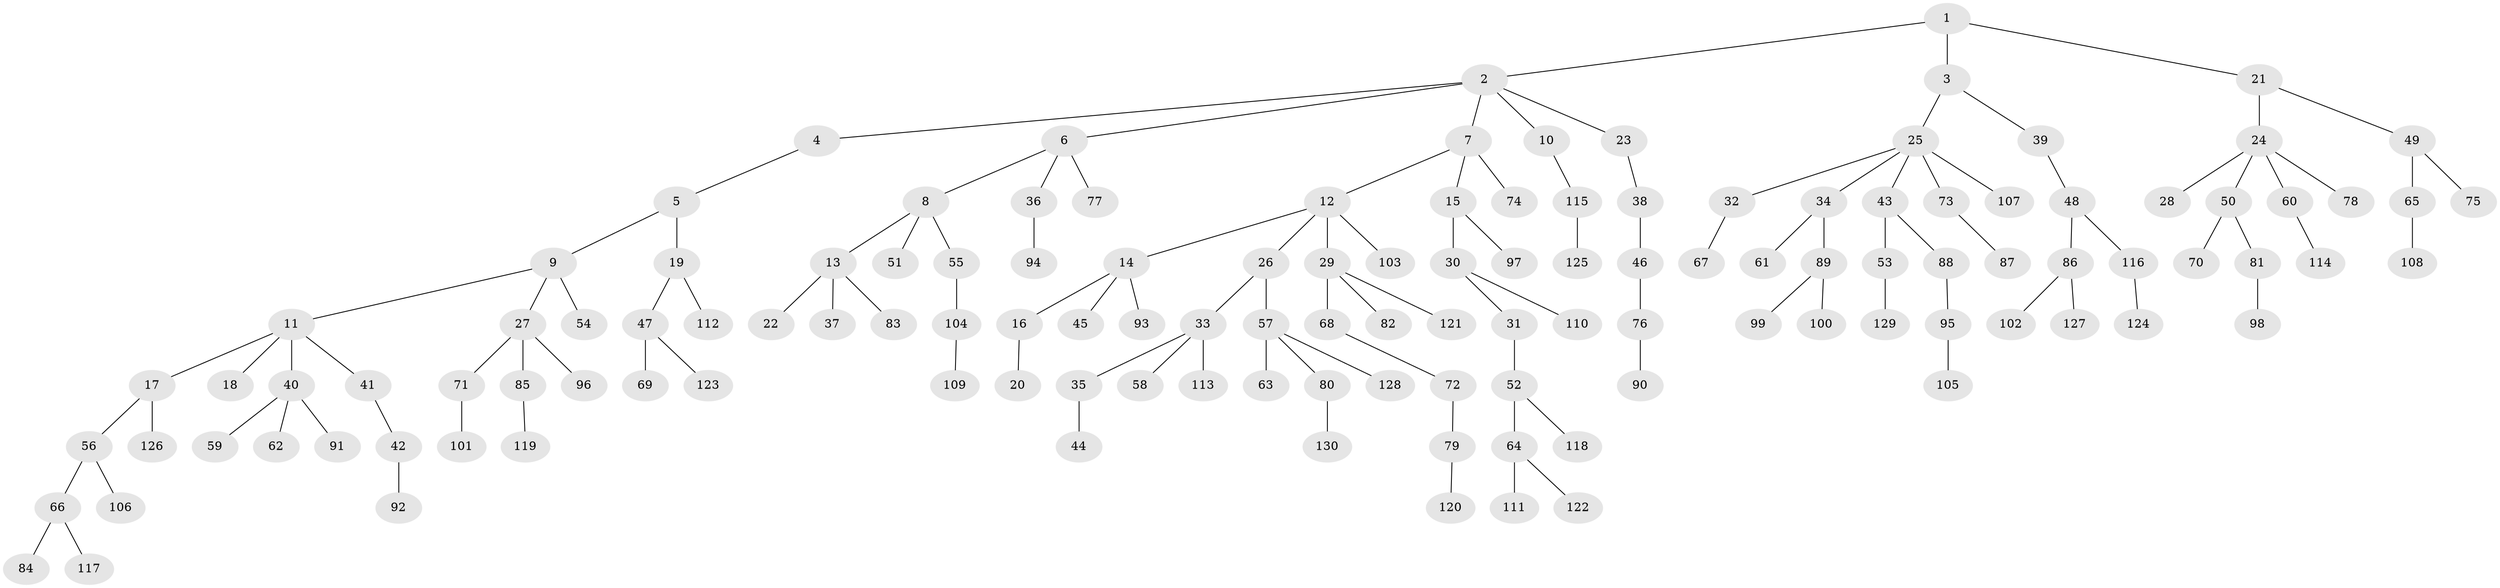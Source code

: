 // coarse degree distribution, {3: 0.18461538461538463, 4: 0.046153846153846156, 1: 0.4, 2: 0.3384615384615385, 5: 0.03076923076923077}
// Generated by graph-tools (version 1.1) at 2025/37/03/04/25 23:37:19]
// undirected, 130 vertices, 129 edges
graph export_dot {
  node [color=gray90,style=filled];
  1;
  2;
  3;
  4;
  5;
  6;
  7;
  8;
  9;
  10;
  11;
  12;
  13;
  14;
  15;
  16;
  17;
  18;
  19;
  20;
  21;
  22;
  23;
  24;
  25;
  26;
  27;
  28;
  29;
  30;
  31;
  32;
  33;
  34;
  35;
  36;
  37;
  38;
  39;
  40;
  41;
  42;
  43;
  44;
  45;
  46;
  47;
  48;
  49;
  50;
  51;
  52;
  53;
  54;
  55;
  56;
  57;
  58;
  59;
  60;
  61;
  62;
  63;
  64;
  65;
  66;
  67;
  68;
  69;
  70;
  71;
  72;
  73;
  74;
  75;
  76;
  77;
  78;
  79;
  80;
  81;
  82;
  83;
  84;
  85;
  86;
  87;
  88;
  89;
  90;
  91;
  92;
  93;
  94;
  95;
  96;
  97;
  98;
  99;
  100;
  101;
  102;
  103;
  104;
  105;
  106;
  107;
  108;
  109;
  110;
  111;
  112;
  113;
  114;
  115;
  116;
  117;
  118;
  119;
  120;
  121;
  122;
  123;
  124;
  125;
  126;
  127;
  128;
  129;
  130;
  1 -- 2;
  1 -- 3;
  1 -- 21;
  2 -- 4;
  2 -- 6;
  2 -- 7;
  2 -- 10;
  2 -- 23;
  3 -- 25;
  3 -- 39;
  4 -- 5;
  5 -- 9;
  5 -- 19;
  6 -- 8;
  6 -- 36;
  6 -- 77;
  7 -- 12;
  7 -- 15;
  7 -- 74;
  8 -- 13;
  8 -- 51;
  8 -- 55;
  9 -- 11;
  9 -- 27;
  9 -- 54;
  10 -- 115;
  11 -- 17;
  11 -- 18;
  11 -- 40;
  11 -- 41;
  12 -- 14;
  12 -- 26;
  12 -- 29;
  12 -- 103;
  13 -- 22;
  13 -- 37;
  13 -- 83;
  14 -- 16;
  14 -- 45;
  14 -- 93;
  15 -- 30;
  15 -- 97;
  16 -- 20;
  17 -- 56;
  17 -- 126;
  19 -- 47;
  19 -- 112;
  21 -- 24;
  21 -- 49;
  23 -- 38;
  24 -- 28;
  24 -- 50;
  24 -- 60;
  24 -- 78;
  25 -- 32;
  25 -- 34;
  25 -- 43;
  25 -- 73;
  25 -- 107;
  26 -- 33;
  26 -- 57;
  27 -- 71;
  27 -- 85;
  27 -- 96;
  29 -- 68;
  29 -- 82;
  29 -- 121;
  30 -- 31;
  30 -- 110;
  31 -- 52;
  32 -- 67;
  33 -- 35;
  33 -- 58;
  33 -- 113;
  34 -- 61;
  34 -- 89;
  35 -- 44;
  36 -- 94;
  38 -- 46;
  39 -- 48;
  40 -- 59;
  40 -- 62;
  40 -- 91;
  41 -- 42;
  42 -- 92;
  43 -- 53;
  43 -- 88;
  46 -- 76;
  47 -- 69;
  47 -- 123;
  48 -- 86;
  48 -- 116;
  49 -- 65;
  49 -- 75;
  50 -- 70;
  50 -- 81;
  52 -- 64;
  52 -- 118;
  53 -- 129;
  55 -- 104;
  56 -- 66;
  56 -- 106;
  57 -- 63;
  57 -- 80;
  57 -- 128;
  60 -- 114;
  64 -- 111;
  64 -- 122;
  65 -- 108;
  66 -- 84;
  66 -- 117;
  68 -- 72;
  71 -- 101;
  72 -- 79;
  73 -- 87;
  76 -- 90;
  79 -- 120;
  80 -- 130;
  81 -- 98;
  85 -- 119;
  86 -- 102;
  86 -- 127;
  88 -- 95;
  89 -- 99;
  89 -- 100;
  95 -- 105;
  104 -- 109;
  115 -- 125;
  116 -- 124;
}
